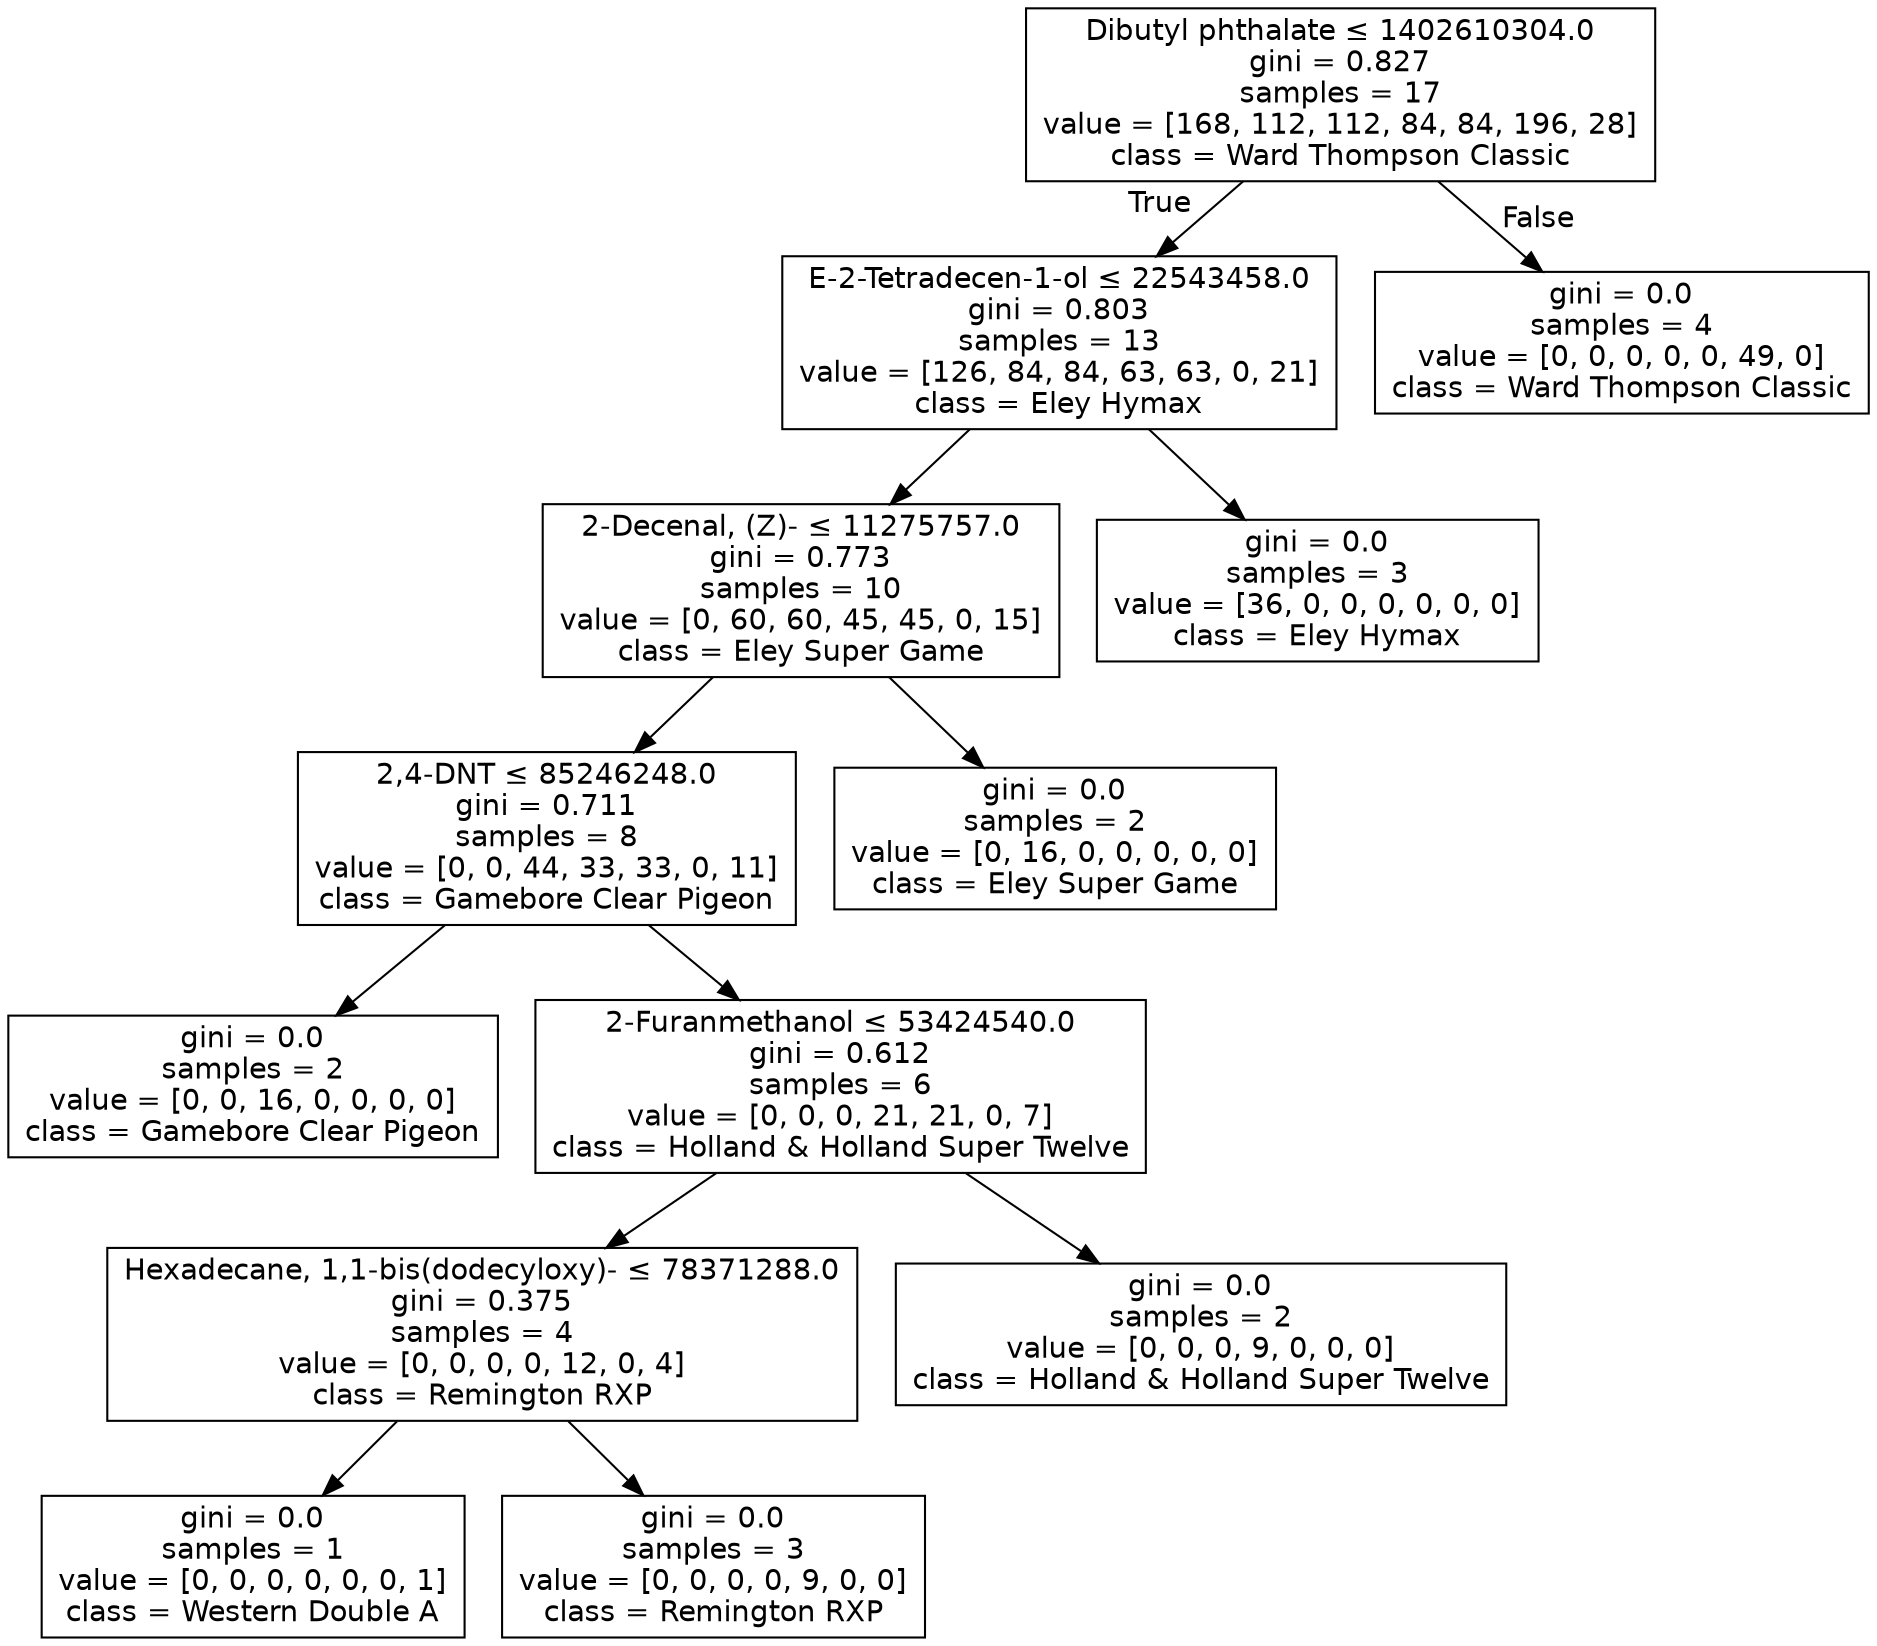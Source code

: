 digraph Tree {
node [shape=box, fontname="helvetica"] ;
edge [fontname="helvetica"] ;
0 [label=<Dibutyl phthalate &le; 1402610304.0<br/>gini = 0.827<br/>samples = 17<br/>value = [168, 112, 112, 84, 84, 196, 28]<br/>class = Ward Thompson Classic>] ;
1 [label=<E-2-Tetradecen-1-ol &le; 22543458.0<br/>gini = 0.803<br/>samples = 13<br/>value = [126, 84, 84, 63, 63, 0, 21]<br/>class = Eley Hymax>] ;
0 -> 1 [labeldistance=2.5, labelangle=45, headlabel="True"] ;
2 [label=<2-Decenal, (Z)- &le; 11275757.0<br/>gini = 0.773<br/>samples = 10<br/>value = [0, 60, 60, 45, 45, 0, 15]<br/>class = Eley Super Game>] ;
1 -> 2 ;
3 [label=<2,4-DNT &le; 85246248.0<br/>gini = 0.711<br/>samples = 8<br/>value = [0, 0, 44, 33, 33, 0, 11]<br/>class = Gamebore Clear Pigeon>] ;
2 -> 3 ;
4 [label=<gini = 0.0<br/>samples = 2<br/>value = [0, 0, 16, 0, 0, 0, 0]<br/>class = Gamebore Clear Pigeon>] ;
3 -> 4 ;
5 [label=<2-Furanmethanol &le; 53424540.0<br/>gini = 0.612<br/>samples = 6<br/>value = [0, 0, 0, 21, 21, 0, 7]<br/>class = Holland &amp; Holland Super Twelve>] ;
3 -> 5 ;
6 [label=<Hexadecane, 1,1-bis(dodecyloxy)- &le; 78371288.0<br/>gini = 0.375<br/>samples = 4<br/>value = [0, 0, 0, 0, 12, 0, 4]<br/>class = Remington RXP>] ;
5 -> 6 ;
7 [label=<gini = 0.0<br/>samples = 1<br/>value = [0, 0, 0, 0, 0, 0, 1]<br/>class = Western Double A>] ;
6 -> 7 ;
8 [label=<gini = 0.0<br/>samples = 3<br/>value = [0, 0, 0, 0, 9, 0, 0]<br/>class = Remington RXP>] ;
6 -> 8 ;
9 [label=<gini = 0.0<br/>samples = 2<br/>value = [0, 0, 0, 9, 0, 0, 0]<br/>class = Holland &amp; Holland Super Twelve>] ;
5 -> 9 ;
10 [label=<gini = 0.0<br/>samples = 2<br/>value = [0, 16, 0, 0, 0, 0, 0]<br/>class = Eley Super Game>] ;
2 -> 10 ;
11 [label=<gini = 0.0<br/>samples = 3<br/>value = [36, 0, 0, 0, 0, 0, 0]<br/>class = Eley Hymax>] ;
1 -> 11 ;
12 [label=<gini = 0.0<br/>samples = 4<br/>value = [0, 0, 0, 0, 0, 49, 0]<br/>class = Ward Thompson Classic>] ;
0 -> 12 [labeldistance=2.5, labelangle=-45, headlabel="False"] ;
}
